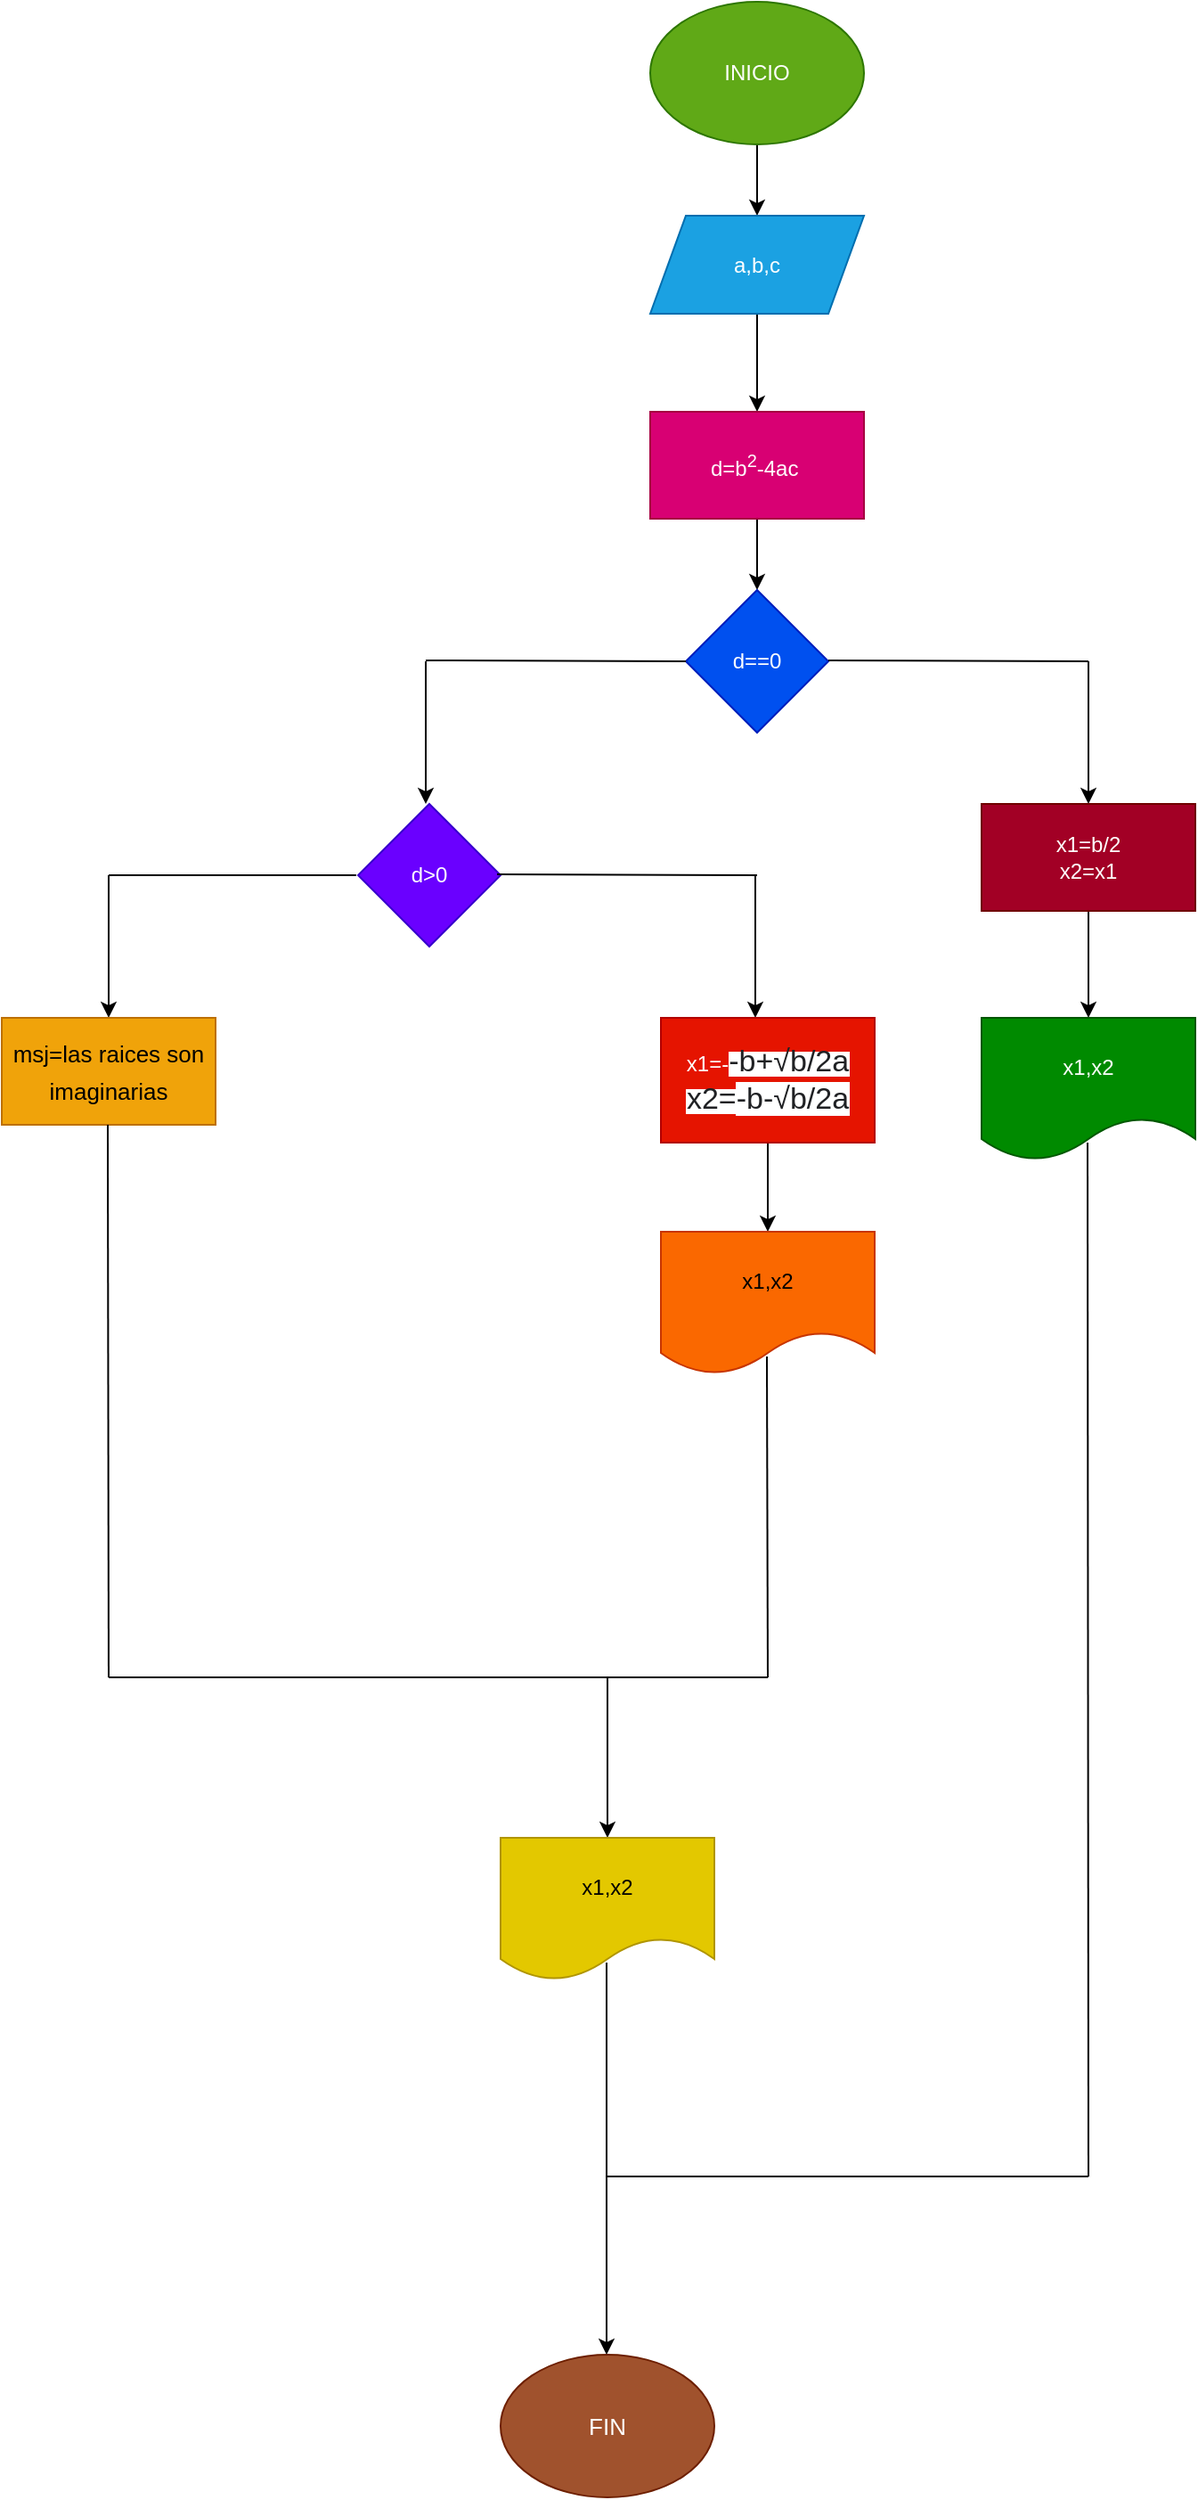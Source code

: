 <mxfile>
    <diagram id="iUr9Codel-q4ryPw46jJ" name="Página-1">
        <mxGraphModel dx="1489" dy="411" grid="1" gridSize="10" guides="1" tooltips="1" connect="1" arrows="1" fold="1" page="1" pageScale="1" pageWidth="827" pageHeight="1169" math="0" shadow="0">
            <root>
                <mxCell id="0"/>
                <mxCell id="1" parent="0"/>
                <mxCell id="2" value="" style="edgeStyle=none;html=1;" edge="1" parent="1" source="3" target="5">
                    <mxGeometry relative="1" as="geometry"/>
                </mxCell>
                <mxCell id="3" value="INICIO" style="ellipse;whiteSpace=wrap;html=1;fillColor=#60a917;fontColor=#ffffff;strokeColor=#2D7600;" vertex="1" parent="1">
                    <mxGeometry x="354" y="380" width="120" height="80" as="geometry"/>
                </mxCell>
                <mxCell id="4" value="" style="edgeStyle=none;html=1;" edge="1" parent="1" source="5" target="7">
                    <mxGeometry relative="1" as="geometry"/>
                </mxCell>
                <mxCell id="5" value="a,b,c" style="shape=parallelogram;perimeter=parallelogramPerimeter;whiteSpace=wrap;html=1;fixedSize=1;fillColor=#1ba1e2;fontColor=#ffffff;strokeColor=#006EAF;" vertex="1" parent="1">
                    <mxGeometry x="354" y="500" width="120" height="55" as="geometry"/>
                </mxCell>
                <mxCell id="6" value="" style="edgeStyle=none;html=1;" edge="1" parent="1" source="7" target="8">
                    <mxGeometry relative="1" as="geometry"/>
                </mxCell>
                <mxCell id="7" value="d=b&lt;sup&gt;2&lt;/sup&gt;-4ac&lt;sup&gt;&amp;nbsp;&lt;br&gt;&lt;/sup&gt;" style="rounded=0;whiteSpace=wrap;html=1;align=center;fillColor=#d80073;fontColor=#ffffff;strokeColor=#A50040;" vertex="1" parent="1">
                    <mxGeometry x="354" y="610" width="120" height="60" as="geometry"/>
                </mxCell>
                <mxCell id="8" value="d==0" style="rhombus;whiteSpace=wrap;html=1;fillColor=#0050ef;fontColor=#ffffff;strokeColor=#001DBC;" vertex="1" parent="1">
                    <mxGeometry x="374" y="710" width="80" height="80" as="geometry"/>
                </mxCell>
                <mxCell id="9" value="" style="endArrow=none;html=1;" edge="1" parent="1">
                    <mxGeometry width="50" height="50" relative="1" as="geometry">
                        <mxPoint x="454" y="749.5" as="sourcePoint"/>
                        <mxPoint x="600" y="750" as="targetPoint"/>
                    </mxGeometry>
                </mxCell>
                <mxCell id="10" value="" style="endArrow=classic;html=1;" edge="1" parent="1">
                    <mxGeometry width="50" height="50" relative="1" as="geometry">
                        <mxPoint x="600" y="750" as="sourcePoint"/>
                        <mxPoint x="600" y="830" as="targetPoint"/>
                    </mxGeometry>
                </mxCell>
                <mxCell id="11" value="" style="edgeStyle=none;html=1;" edge="1" parent="1" source="12" target="16">
                    <mxGeometry relative="1" as="geometry"/>
                </mxCell>
                <mxCell id="12" value="x1=b/2&lt;br&gt;x2=x1" style="rounded=0;whiteSpace=wrap;html=1;fillColor=#a20025;fontColor=#ffffff;strokeColor=#6F0000;" vertex="1" parent="1">
                    <mxGeometry x="540" y="830" width="120" height="60" as="geometry"/>
                </mxCell>
                <mxCell id="13" value="" style="endArrow=none;html=1;" edge="1" parent="1">
                    <mxGeometry width="50" height="50" relative="1" as="geometry">
                        <mxPoint x="228" y="749.5" as="sourcePoint"/>
                        <mxPoint x="374" y="750" as="targetPoint"/>
                    </mxGeometry>
                </mxCell>
                <mxCell id="14" value="" style="endArrow=classic;html=1;" edge="1" parent="1">
                    <mxGeometry width="50" height="50" relative="1" as="geometry">
                        <mxPoint x="228" y="750" as="sourcePoint"/>
                        <mxPoint x="228" y="830" as="targetPoint"/>
                    </mxGeometry>
                </mxCell>
                <mxCell id="15" value="d&amp;gt;0" style="rhombus;whiteSpace=wrap;html=1;fillColor=#6a00ff;fontColor=#ffffff;strokeColor=#3700CC;" vertex="1" parent="1">
                    <mxGeometry x="190" y="830" width="80" height="80" as="geometry"/>
                </mxCell>
                <mxCell id="16" value="x1,x2" style="shape=document;whiteSpace=wrap;html=1;boundedLbl=1;fillColor=#008a00;fontColor=#ffffff;strokeColor=#005700;" vertex="1" parent="1">
                    <mxGeometry x="540" y="950" width="120" height="80" as="geometry"/>
                </mxCell>
                <mxCell id="17" value="" style="endArrow=none;html=1;" edge="1" parent="1">
                    <mxGeometry width="50" height="50" relative="1" as="geometry">
                        <mxPoint x="268" y="869.5" as="sourcePoint"/>
                        <mxPoint x="414" y="870" as="targetPoint"/>
                    </mxGeometry>
                </mxCell>
                <mxCell id="18" value="" style="endArrow=classic;html=1;" edge="1" parent="1">
                    <mxGeometry width="50" height="50" relative="1" as="geometry">
                        <mxPoint x="413" y="870" as="sourcePoint"/>
                        <mxPoint x="413" y="950" as="targetPoint"/>
                    </mxGeometry>
                </mxCell>
                <mxCell id="19" value="" style="edgeStyle=none;html=1;fontSize=17;" edge="1" parent="1" source="20" target="21">
                    <mxGeometry relative="1" as="geometry"/>
                </mxCell>
                <mxCell id="20" value="x1=-&lt;span style=&quot;color: rgb(32, 33, 36); font-family: &amp;quot;Google Sans&amp;quot;, arial, sans-serif; text-align: left; background-color: rgb(255, 255, 255);&quot;&gt;&lt;font style=&quot;font-size: 17px;&quot;&gt;-b+√b/2a&lt;br&gt;x2=&lt;/font&gt;&lt;/span&gt;&lt;span style=&quot;color: rgb(32, 33, 36); font-family: &amp;quot;Google Sans&amp;quot;, arial, sans-serif; font-size: 17px; text-align: left; background-color: rgb(255, 255, 255);&quot;&gt;-b-√b/2a&lt;/span&gt;&lt;span style=&quot;color: rgb(32, 33, 36); font-family: &amp;quot;Google Sans&amp;quot;, arial, sans-serif; text-align: left; background-color: rgb(255, 255, 255);&quot;&gt;&lt;font style=&quot;font-size: 17px;&quot;&gt;&lt;br&gt;&lt;/font&gt;&lt;/span&gt;" style="rounded=0;whiteSpace=wrap;html=1;fillColor=#e51400;fontColor=#ffffff;strokeColor=#B20000;" vertex="1" parent="1">
                    <mxGeometry x="360" y="950" width="120" height="70" as="geometry"/>
                </mxCell>
                <mxCell id="21" value="x1,x2" style="shape=document;whiteSpace=wrap;html=1;boundedLbl=1;fillColor=#fa6800;fontColor=#000000;strokeColor=#C73500;" vertex="1" parent="1">
                    <mxGeometry x="360" y="1070" width="120" height="80" as="geometry"/>
                </mxCell>
                <mxCell id="22" value="" style="endArrow=none;html=1;" edge="1" parent="1">
                    <mxGeometry width="50" height="50" relative="1" as="geometry">
                        <mxPoint x="50" y="870" as="sourcePoint"/>
                        <mxPoint x="189" y="870" as="targetPoint"/>
                    </mxGeometry>
                </mxCell>
                <mxCell id="23" value="" style="endArrow=classic;html=1;" edge="1" parent="1">
                    <mxGeometry width="50" height="50" relative="1" as="geometry">
                        <mxPoint x="50" y="870" as="sourcePoint"/>
                        <mxPoint x="50" y="950" as="targetPoint"/>
                    </mxGeometry>
                </mxCell>
                <mxCell id="24" value="&lt;font style=&quot;font-size: 13px;&quot;&gt;msj=las raices son imaginarias&lt;/font&gt;" style="rounded=0;whiteSpace=wrap;html=1;fontSize=17;fillColor=#f0a30a;fontColor=#000000;strokeColor=#BD7000;" vertex="1" parent="1">
                    <mxGeometry x="-10" y="950" width="120" height="60" as="geometry"/>
                </mxCell>
                <mxCell id="25" value="" style="endArrow=none;html=1;fontSize=13;" edge="1" parent="1">
                    <mxGeometry width="50" height="50" relative="1" as="geometry">
                        <mxPoint x="50" y="1320" as="sourcePoint"/>
                        <mxPoint x="49.5" y="1010" as="targetPoint"/>
                    </mxGeometry>
                </mxCell>
                <mxCell id="26" value="" style="endArrow=none;html=1;fontSize=13;" edge="1" parent="1">
                    <mxGeometry width="50" height="50" relative="1" as="geometry">
                        <mxPoint x="420" y="1320" as="sourcePoint"/>
                        <mxPoint x="419.5" y="1140" as="targetPoint"/>
                    </mxGeometry>
                </mxCell>
                <mxCell id="27" value="" style="endArrow=none;html=1;fontSize=13;" edge="1" parent="1">
                    <mxGeometry width="50" height="50" relative="1" as="geometry">
                        <mxPoint x="600" y="1600" as="sourcePoint"/>
                        <mxPoint x="599.5" y="1020" as="targetPoint"/>
                    </mxGeometry>
                </mxCell>
                <mxCell id="28" value="" style="endArrow=none;html=1;fontSize=13;" edge="1" parent="1">
                    <mxGeometry width="50" height="50" relative="1" as="geometry">
                        <mxPoint x="50" y="1320" as="sourcePoint"/>
                        <mxPoint x="420" y="1320" as="targetPoint"/>
                    </mxGeometry>
                </mxCell>
                <mxCell id="29" value="" style="endArrow=classic;html=1;fontSize=13;" edge="1" parent="1">
                    <mxGeometry width="50" height="50" relative="1" as="geometry">
                        <mxPoint x="330" y="1320" as="sourcePoint"/>
                        <mxPoint x="330" y="1410" as="targetPoint"/>
                    </mxGeometry>
                </mxCell>
                <mxCell id="30" value="x1,x2" style="shape=document;whiteSpace=wrap;html=1;boundedLbl=1;fillColor=#e3c800;fontColor=#000000;strokeColor=#B09500;" vertex="1" parent="1">
                    <mxGeometry x="270" y="1410" width="120" height="80" as="geometry"/>
                </mxCell>
                <mxCell id="31" value="" style="endArrow=classic;html=1;fontSize=13;" edge="1" parent="1">
                    <mxGeometry width="50" height="50" relative="1" as="geometry">
                        <mxPoint x="329.5" y="1480" as="sourcePoint"/>
                        <mxPoint x="329.5" y="1700" as="targetPoint"/>
                    </mxGeometry>
                </mxCell>
                <mxCell id="32" value="FIN" style="ellipse;whiteSpace=wrap;html=1;fontSize=13;fillColor=#a0522d;fontColor=#ffffff;strokeColor=#6D1F00;" vertex="1" parent="1">
                    <mxGeometry x="270" y="1700" width="120" height="80" as="geometry"/>
                </mxCell>
                <mxCell id="33" value="" style="endArrow=none;html=1;fontSize=13;" edge="1" parent="1">
                    <mxGeometry width="50" height="50" relative="1" as="geometry">
                        <mxPoint x="330" y="1600" as="sourcePoint"/>
                        <mxPoint x="600" y="1600" as="targetPoint"/>
                    </mxGeometry>
                </mxCell>
            </root>
        </mxGraphModel>
    </diagram>
</mxfile>